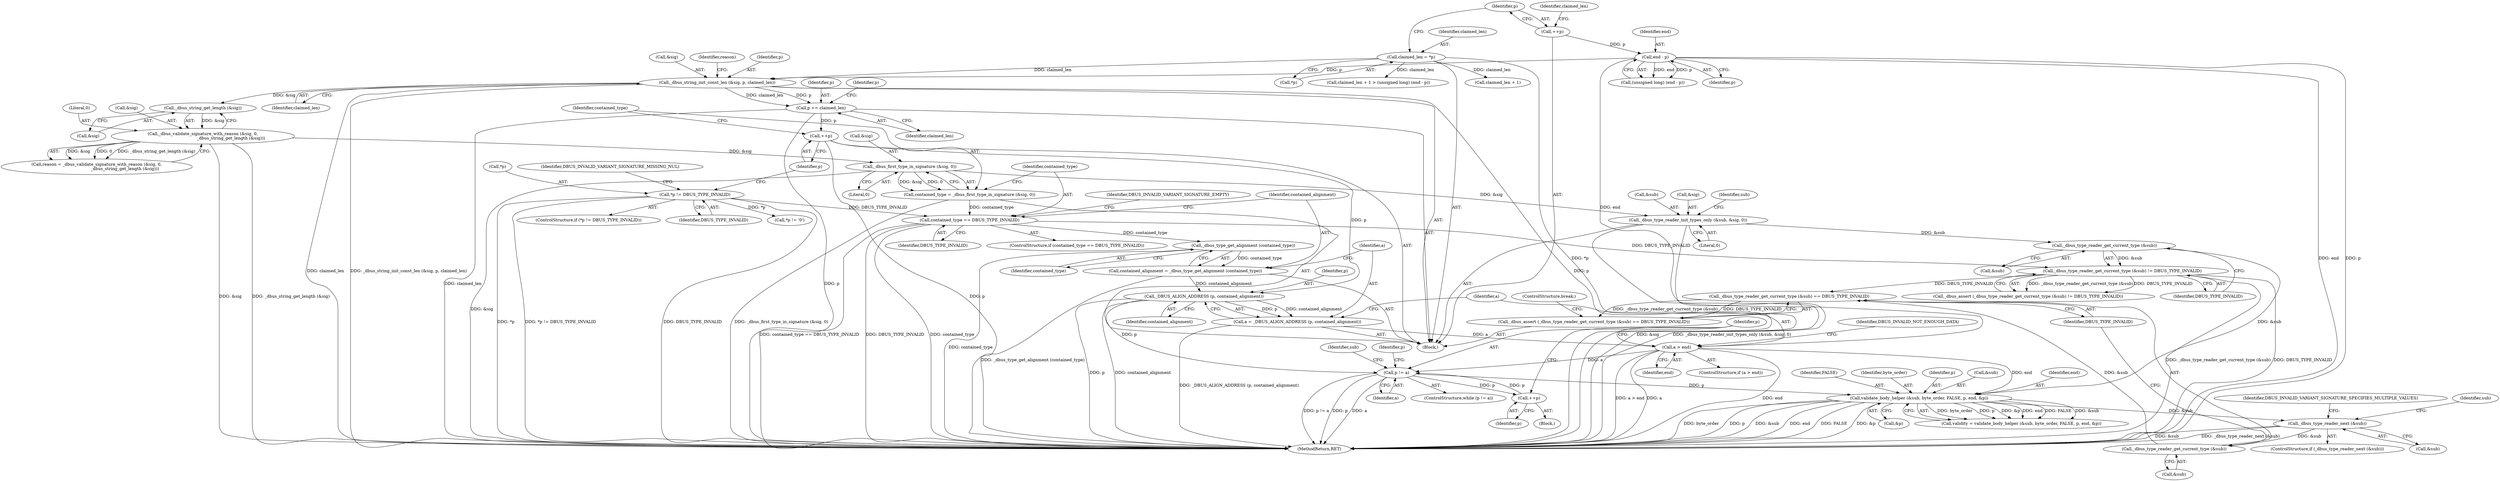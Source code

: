 digraph "0_dbus_7d65a3a6ed8815e34a99c680ac3869fde49dbbd4@API" {
"1000701" [label="(Call,_dbus_type_reader_get_current_type (&sub) == DBUS_TYPE_INVALID)"];
"1000702" [label="(Call,_dbus_type_reader_get_current_type (&sub))"];
"1000695" [label="(Call,_dbus_type_reader_next (&sub))"];
"1000679" [label="(Call,validate_body_helper (&sub, byte_order, FALSE, p, end, &p))"];
"1000673" [label="(Call,_dbus_type_reader_get_current_type (&sub))"];
"1000665" [label="(Call,_dbus_type_reader_init_types_only (&sub, &sig, 0))"];
"1000626" [label="(Call,_dbus_first_type_in_signature (&sig, 0))"];
"1000590" [label="(Call,_dbus_validate_signature_with_reason (&sig, 0,\n                                           _dbus_string_get_length (&sig)))"];
"1000594" [label="(Call,_dbus_string_get_length (&sig))"];
"1000583" [label="(Call,_dbus_string_init_const_len (&sig, p, claimed_len))"];
"1000578" [label="(Call,end - p)"];
"1000569" [label="(Call,++p)"];
"1000565" [label="(Call,claimed_len = *p)"];
"1000652" [label="(Call,p != a)"];
"1000642" [label="(Call,_DBUS_ALIGN_ADDRESS (p, contained_alignment))"];
"1000622" [label="(Call,++p)"];
"1000612" [label="(Call,p += claimed_len)"];
"1000636" [label="(Call,contained_alignment = _dbus_type_get_alignment (contained_type))"];
"1000638" [label="(Call,_dbus_type_get_alignment (contained_type))"];
"1000631" [label="(Call,contained_type == DBUS_TYPE_INVALID)"];
"1000624" [label="(Call,contained_type = _dbus_first_type_in_signature (&sig, 0))"];
"1000616" [label="(Call,*p != DBUS_TYPE_INVALID)"];
"1000663" [label="(Call,++p)"];
"1000646" [label="(Call,a > end)"];
"1000640" [label="(Call,a = _DBUS_ALIGN_ADDRESS (p, contained_alignment))"];
"1000672" [label="(Call,_dbus_type_reader_get_current_type (&sub) != DBUS_TYPE_INVALID)"];
"1000700" [label="(Call,_dbus_assert (_dbus_type_reader_get_current_type (&sub) == DBUS_TYPE_INVALID))"];
"1000572" [label="(Call,claimed_len + 1 > (unsigned long) (end - p))"];
"1000646" [label="(Call,a > end)"];
"1000618" [label="(Identifier,p)"];
"1000652" [label="(Call,p != a)"];
"1000696" [label="(Call,&sub)"];
"1000671" [label="(Call,_dbus_assert (_dbus_type_reader_get_current_type (&sub) != DBUS_TYPE_INVALID))"];
"1000695" [label="(Call,_dbus_type_reader_next (&sub))"];
"1000636" [label="(Call,contained_alignment = _dbus_type_get_alignment (contained_type))"];
"1000591" [label="(Call,&sig)"];
"1000664" [label="(Identifier,p)"];
"1000573" [label="(Call,claimed_len + 1)"];
"1000635" [label="(Identifier,DBUS_INVALID_VARIANT_SIGNATURE_EMPTY)"];
"1000587" [label="(Identifier,claimed_len)"];
"1000578" [label="(Call,end - p)"];
"1000639" [label="(Identifier,contained_type)"];
"1000647" [label="(Identifier,a)"];
"1000675" [label="(Identifier,sub)"];
"1000685" [label="(Identifier,end)"];
"1000637" [label="(Identifier,contained_alignment)"];
"1000683" [label="(Identifier,FALSE)"];
"1000617" [label="(Call,*p)"];
"1000595" [label="(Call,&sig)"];
"1000593" [label="(Literal,0)"];
"1000700" [label="(Call,_dbus_assert (_dbus_type_reader_get_current_type (&sub) == DBUS_TYPE_INVALID))"];
"1000653" [label="(Identifier,p)"];
"1000626" [label="(Call,_dbus_first_type_in_signature (&sig, 0))"];
"1000650" [label="(Identifier,DBUS_INVALID_NOT_ENOUGH_DATA)"];
"1000672" [label="(Call,_dbus_type_reader_get_current_type (&sub) != DBUS_TYPE_INVALID)"];
"1000631" [label="(Call,contained_type == DBUS_TYPE_INVALID)"];
"1000557" [label="(Block,)"];
"1000588" [label="(Call,reason = _dbus_validate_signature_with_reason (&sig, 0,\n                                           _dbus_string_get_length (&sig)))"];
"1000619" [label="(Identifier,DBUS_TYPE_INVALID)"];
"1000702" [label="(Call,_dbus_type_reader_get_current_type (&sub))"];
"1000642" [label="(Call,_DBUS_ALIGN_ADDRESS (p, contained_alignment))"];
"1000614" [label="(Identifier,claimed_len)"];
"1000682" [label="(Identifier,byte_order)"];
"1000644" [label="(Identifier,contained_alignment)"];
"1000703" [label="(Call,&sub)"];
"1000670" [label="(Literal,0)"];
"1000624" [label="(Call,contained_type = _dbus_first_type_in_signature (&sig, 0))"];
"1000677" [label="(Call,validity = validate_body_helper (&sub, byte_order, FALSE, p, end, &p))"];
"1000648" [label="(Identifier,end)"];
"1000586" [label="(Identifier,p)"];
"1000622" [label="(Call,++p)"];
"1000666" [label="(Call,&sub)"];
"1000629" [label="(Literal,0)"];
"1000574" [label="(Identifier,claimed_len)"];
"1000621" [label="(Identifier,DBUS_INVALID_VARIANT_SIGNATURE_MISSING_NUL)"];
"1000567" [label="(Call,*p)"];
"1000706" [label="(ControlStructure,break;)"];
"1000699" [label="(Identifier,DBUS_INVALID_VARIANT_SIGNATURE_SPECIFIES_MULTIPLE_VALUES)"];
"1000613" [label="(Identifier,p)"];
"1000623" [label="(Identifier,p)"];
"1000655" [label="(Block,)"];
"1000679" [label="(Call,validate_body_helper (&sub, byte_order, FALSE, p, end, &p))"];
"1000665" [label="(Call,_dbus_type_reader_init_types_only (&sub, &sig, 0))"];
"1000704" [label="(Identifier,sub)"];
"1000684" [label="(Identifier,p)"];
"1000657" [label="(Call,*p != '\0')"];
"1000705" [label="(Identifier,DBUS_TYPE_INVALID)"];
"1000663" [label="(Call,++p)"];
"1000686" [label="(Call,&p)"];
"1000579" [label="(Identifier,end)"];
"1000680" [label="(Call,&sub)"];
"1000612" [label="(Call,p += claimed_len)"];
"1000569" [label="(Call,++p)"];
"1000667" [label="(Identifier,sub)"];
"1000674" [label="(Call,&sub)"];
"1000633" [label="(Identifier,DBUS_TYPE_INVALID)"];
"1000570" [label="(Identifier,p)"];
"1000643" [label="(Identifier,p)"];
"1000576" [label="(Call,(unsigned long) (end - p))"];
"1000584" [label="(Call,&sig)"];
"1000627" [label="(Call,&sig)"];
"1000565" [label="(Call,claimed_len = *p)"];
"1000694" [label="(ControlStructure,if (_dbus_type_reader_next (&sub)))"];
"1000701" [label="(Call,_dbus_type_reader_get_current_type (&sub) == DBUS_TYPE_INVALID)"];
"1000616" [label="(Call,*p != DBUS_TYPE_INVALID)"];
"1000589" [label="(Identifier,reason)"];
"1000638" [label="(Call,_dbus_type_get_alignment (contained_type))"];
"1000632" [label="(Identifier,contained_type)"];
"1000630" [label="(ControlStructure,if (contained_type == DBUS_TYPE_INVALID))"];
"1000659" [label="(Identifier,p)"];
"1000676" [label="(Identifier,DBUS_TYPE_INVALID)"];
"1000580" [label="(Identifier,p)"];
"1000645" [label="(ControlStructure,if (a > end))"];
"1000654" [label="(Identifier,a)"];
"1000625" [label="(Identifier,contained_type)"];
"1000651" [label="(ControlStructure,while (p != a))"];
"1000673" [label="(Call,_dbus_type_reader_get_current_type (&sub))"];
"1000566" [label="(Identifier,claimed_len)"];
"1000668" [label="(Call,&sig)"];
"1000640" [label="(Call,a = _DBUS_ALIGN_ADDRESS (p, contained_alignment))"];
"1000615" [label="(ControlStructure,if (*p != DBUS_TYPE_INVALID))"];
"1000770" [label="(MethodReturn,RET)"];
"1000583" [label="(Call,_dbus_string_init_const_len (&sig, p, claimed_len))"];
"1000590" [label="(Call,_dbus_validate_signature_with_reason (&sig, 0,\n                                           _dbus_string_get_length (&sig)))"];
"1000641" [label="(Identifier,a)"];
"1000594" [label="(Call,_dbus_string_get_length (&sig))"];
"1000701" -> "1000700"  [label="AST: "];
"1000701" -> "1000705"  [label="CFG: "];
"1000702" -> "1000701"  [label="AST: "];
"1000705" -> "1000701"  [label="AST: "];
"1000700" -> "1000701"  [label="CFG: "];
"1000701" -> "1000700"  [label="DDG: _dbus_type_reader_get_current_type (&sub)"];
"1000701" -> "1000700"  [label="DDG: DBUS_TYPE_INVALID"];
"1000702" -> "1000701"  [label="DDG: &sub"];
"1000672" -> "1000701"  [label="DDG: DBUS_TYPE_INVALID"];
"1000702" -> "1000703"  [label="CFG: "];
"1000703" -> "1000702"  [label="AST: "];
"1000705" -> "1000702"  [label="CFG: "];
"1000695" -> "1000702"  [label="DDG: &sub"];
"1000695" -> "1000694"  [label="AST: "];
"1000695" -> "1000696"  [label="CFG: "];
"1000696" -> "1000695"  [label="AST: "];
"1000699" -> "1000695"  [label="CFG: "];
"1000704" -> "1000695"  [label="CFG: "];
"1000695" -> "1000770"  [label="DDG: _dbus_type_reader_next (&sub)"];
"1000695" -> "1000770"  [label="DDG: &sub"];
"1000679" -> "1000695"  [label="DDG: &sub"];
"1000679" -> "1000677"  [label="AST: "];
"1000679" -> "1000686"  [label="CFG: "];
"1000680" -> "1000679"  [label="AST: "];
"1000682" -> "1000679"  [label="AST: "];
"1000683" -> "1000679"  [label="AST: "];
"1000684" -> "1000679"  [label="AST: "];
"1000685" -> "1000679"  [label="AST: "];
"1000686" -> "1000679"  [label="AST: "];
"1000677" -> "1000679"  [label="CFG: "];
"1000679" -> "1000770"  [label="DDG: byte_order"];
"1000679" -> "1000770"  [label="DDG: p"];
"1000679" -> "1000770"  [label="DDG: &sub"];
"1000679" -> "1000770"  [label="DDG: end"];
"1000679" -> "1000770"  [label="DDG: FALSE"];
"1000679" -> "1000770"  [label="DDG: &p"];
"1000679" -> "1000677"  [label="DDG: byte_order"];
"1000679" -> "1000677"  [label="DDG: p"];
"1000679" -> "1000677"  [label="DDG: &p"];
"1000679" -> "1000677"  [label="DDG: end"];
"1000679" -> "1000677"  [label="DDG: FALSE"];
"1000679" -> "1000677"  [label="DDG: &sub"];
"1000673" -> "1000679"  [label="DDG: &sub"];
"1000652" -> "1000679"  [label="DDG: p"];
"1000646" -> "1000679"  [label="DDG: end"];
"1000673" -> "1000672"  [label="AST: "];
"1000673" -> "1000674"  [label="CFG: "];
"1000674" -> "1000673"  [label="AST: "];
"1000676" -> "1000673"  [label="CFG: "];
"1000673" -> "1000672"  [label="DDG: &sub"];
"1000665" -> "1000673"  [label="DDG: &sub"];
"1000665" -> "1000557"  [label="AST: "];
"1000665" -> "1000670"  [label="CFG: "];
"1000666" -> "1000665"  [label="AST: "];
"1000668" -> "1000665"  [label="AST: "];
"1000670" -> "1000665"  [label="AST: "];
"1000675" -> "1000665"  [label="CFG: "];
"1000665" -> "1000770"  [label="DDG: &sig"];
"1000665" -> "1000770"  [label="DDG: _dbus_type_reader_init_types_only (&sub, &sig, 0)"];
"1000626" -> "1000665"  [label="DDG: &sig"];
"1000626" -> "1000624"  [label="AST: "];
"1000626" -> "1000629"  [label="CFG: "];
"1000627" -> "1000626"  [label="AST: "];
"1000629" -> "1000626"  [label="AST: "];
"1000624" -> "1000626"  [label="CFG: "];
"1000626" -> "1000770"  [label="DDG: &sig"];
"1000626" -> "1000624"  [label="DDG: &sig"];
"1000626" -> "1000624"  [label="DDG: 0"];
"1000590" -> "1000626"  [label="DDG: &sig"];
"1000590" -> "1000588"  [label="AST: "];
"1000590" -> "1000594"  [label="CFG: "];
"1000591" -> "1000590"  [label="AST: "];
"1000593" -> "1000590"  [label="AST: "];
"1000594" -> "1000590"  [label="AST: "];
"1000588" -> "1000590"  [label="CFG: "];
"1000590" -> "1000770"  [label="DDG: &sig"];
"1000590" -> "1000770"  [label="DDG: _dbus_string_get_length (&sig)"];
"1000590" -> "1000588"  [label="DDG: &sig"];
"1000590" -> "1000588"  [label="DDG: 0"];
"1000590" -> "1000588"  [label="DDG: _dbus_string_get_length (&sig)"];
"1000594" -> "1000590"  [label="DDG: &sig"];
"1000594" -> "1000595"  [label="CFG: "];
"1000595" -> "1000594"  [label="AST: "];
"1000583" -> "1000594"  [label="DDG: &sig"];
"1000583" -> "1000557"  [label="AST: "];
"1000583" -> "1000587"  [label="CFG: "];
"1000584" -> "1000583"  [label="AST: "];
"1000586" -> "1000583"  [label="AST: "];
"1000587" -> "1000583"  [label="AST: "];
"1000589" -> "1000583"  [label="CFG: "];
"1000583" -> "1000770"  [label="DDG: _dbus_string_init_const_len (&sig, p, claimed_len)"];
"1000583" -> "1000770"  [label="DDG: p"];
"1000583" -> "1000770"  [label="DDG: claimed_len"];
"1000578" -> "1000583"  [label="DDG: p"];
"1000565" -> "1000583"  [label="DDG: claimed_len"];
"1000583" -> "1000612"  [label="DDG: claimed_len"];
"1000583" -> "1000612"  [label="DDG: p"];
"1000578" -> "1000576"  [label="AST: "];
"1000578" -> "1000580"  [label="CFG: "];
"1000579" -> "1000578"  [label="AST: "];
"1000580" -> "1000578"  [label="AST: "];
"1000576" -> "1000578"  [label="CFG: "];
"1000578" -> "1000770"  [label="DDG: end"];
"1000578" -> "1000770"  [label="DDG: p"];
"1000578" -> "1000576"  [label="DDG: end"];
"1000578" -> "1000576"  [label="DDG: p"];
"1000569" -> "1000578"  [label="DDG: p"];
"1000578" -> "1000646"  [label="DDG: end"];
"1000569" -> "1000557"  [label="AST: "];
"1000569" -> "1000570"  [label="CFG: "];
"1000570" -> "1000569"  [label="AST: "];
"1000574" -> "1000569"  [label="CFG: "];
"1000565" -> "1000557"  [label="AST: "];
"1000565" -> "1000567"  [label="CFG: "];
"1000566" -> "1000565"  [label="AST: "];
"1000567" -> "1000565"  [label="AST: "];
"1000570" -> "1000565"  [label="CFG: "];
"1000565" -> "1000770"  [label="DDG: *p"];
"1000565" -> "1000572"  [label="DDG: claimed_len"];
"1000565" -> "1000573"  [label="DDG: claimed_len"];
"1000652" -> "1000651"  [label="AST: "];
"1000652" -> "1000654"  [label="CFG: "];
"1000653" -> "1000652"  [label="AST: "];
"1000654" -> "1000652"  [label="AST: "];
"1000659" -> "1000652"  [label="CFG: "];
"1000667" -> "1000652"  [label="CFG: "];
"1000652" -> "1000770"  [label="DDG: p != a"];
"1000652" -> "1000770"  [label="DDG: p"];
"1000652" -> "1000770"  [label="DDG: a"];
"1000642" -> "1000652"  [label="DDG: p"];
"1000663" -> "1000652"  [label="DDG: p"];
"1000646" -> "1000652"  [label="DDG: a"];
"1000652" -> "1000663"  [label="DDG: p"];
"1000642" -> "1000640"  [label="AST: "];
"1000642" -> "1000644"  [label="CFG: "];
"1000643" -> "1000642"  [label="AST: "];
"1000644" -> "1000642"  [label="AST: "];
"1000640" -> "1000642"  [label="CFG: "];
"1000642" -> "1000770"  [label="DDG: p"];
"1000642" -> "1000770"  [label="DDG: contained_alignment"];
"1000642" -> "1000640"  [label="DDG: p"];
"1000642" -> "1000640"  [label="DDG: contained_alignment"];
"1000622" -> "1000642"  [label="DDG: p"];
"1000636" -> "1000642"  [label="DDG: contained_alignment"];
"1000622" -> "1000557"  [label="AST: "];
"1000622" -> "1000623"  [label="CFG: "];
"1000623" -> "1000622"  [label="AST: "];
"1000625" -> "1000622"  [label="CFG: "];
"1000622" -> "1000770"  [label="DDG: p"];
"1000612" -> "1000622"  [label="DDG: p"];
"1000612" -> "1000557"  [label="AST: "];
"1000612" -> "1000614"  [label="CFG: "];
"1000613" -> "1000612"  [label="AST: "];
"1000614" -> "1000612"  [label="AST: "];
"1000618" -> "1000612"  [label="CFG: "];
"1000612" -> "1000770"  [label="DDG: claimed_len"];
"1000612" -> "1000770"  [label="DDG: p"];
"1000636" -> "1000557"  [label="AST: "];
"1000636" -> "1000638"  [label="CFG: "];
"1000637" -> "1000636"  [label="AST: "];
"1000638" -> "1000636"  [label="AST: "];
"1000641" -> "1000636"  [label="CFG: "];
"1000636" -> "1000770"  [label="DDG: _dbus_type_get_alignment (contained_type)"];
"1000638" -> "1000636"  [label="DDG: contained_type"];
"1000638" -> "1000639"  [label="CFG: "];
"1000639" -> "1000638"  [label="AST: "];
"1000638" -> "1000770"  [label="DDG: contained_type"];
"1000631" -> "1000638"  [label="DDG: contained_type"];
"1000631" -> "1000630"  [label="AST: "];
"1000631" -> "1000633"  [label="CFG: "];
"1000632" -> "1000631"  [label="AST: "];
"1000633" -> "1000631"  [label="AST: "];
"1000635" -> "1000631"  [label="CFG: "];
"1000637" -> "1000631"  [label="CFG: "];
"1000631" -> "1000770"  [label="DDG: contained_type"];
"1000631" -> "1000770"  [label="DDG: DBUS_TYPE_INVALID"];
"1000631" -> "1000770"  [label="DDG: contained_type == DBUS_TYPE_INVALID"];
"1000624" -> "1000631"  [label="DDG: contained_type"];
"1000616" -> "1000631"  [label="DDG: DBUS_TYPE_INVALID"];
"1000631" -> "1000672"  [label="DDG: DBUS_TYPE_INVALID"];
"1000624" -> "1000557"  [label="AST: "];
"1000625" -> "1000624"  [label="AST: "];
"1000632" -> "1000624"  [label="CFG: "];
"1000624" -> "1000770"  [label="DDG: _dbus_first_type_in_signature (&sig, 0)"];
"1000616" -> "1000615"  [label="AST: "];
"1000616" -> "1000619"  [label="CFG: "];
"1000617" -> "1000616"  [label="AST: "];
"1000619" -> "1000616"  [label="AST: "];
"1000621" -> "1000616"  [label="CFG: "];
"1000623" -> "1000616"  [label="CFG: "];
"1000616" -> "1000770"  [label="DDG: *p"];
"1000616" -> "1000770"  [label="DDG: *p != DBUS_TYPE_INVALID"];
"1000616" -> "1000770"  [label="DDG: DBUS_TYPE_INVALID"];
"1000616" -> "1000657"  [label="DDG: *p"];
"1000663" -> "1000655"  [label="AST: "];
"1000663" -> "1000664"  [label="CFG: "];
"1000664" -> "1000663"  [label="AST: "];
"1000653" -> "1000663"  [label="CFG: "];
"1000646" -> "1000645"  [label="AST: "];
"1000646" -> "1000648"  [label="CFG: "];
"1000647" -> "1000646"  [label="AST: "];
"1000648" -> "1000646"  [label="AST: "];
"1000650" -> "1000646"  [label="CFG: "];
"1000653" -> "1000646"  [label="CFG: "];
"1000646" -> "1000770"  [label="DDG: a > end"];
"1000646" -> "1000770"  [label="DDG: a"];
"1000646" -> "1000770"  [label="DDG: end"];
"1000640" -> "1000646"  [label="DDG: a"];
"1000640" -> "1000557"  [label="AST: "];
"1000641" -> "1000640"  [label="AST: "];
"1000647" -> "1000640"  [label="CFG: "];
"1000640" -> "1000770"  [label="DDG: _DBUS_ALIGN_ADDRESS (p, contained_alignment)"];
"1000672" -> "1000671"  [label="AST: "];
"1000672" -> "1000676"  [label="CFG: "];
"1000676" -> "1000672"  [label="AST: "];
"1000671" -> "1000672"  [label="CFG: "];
"1000672" -> "1000770"  [label="DDG: DBUS_TYPE_INVALID"];
"1000672" -> "1000770"  [label="DDG: _dbus_type_reader_get_current_type (&sub)"];
"1000672" -> "1000671"  [label="DDG: _dbus_type_reader_get_current_type (&sub)"];
"1000672" -> "1000671"  [label="DDG: DBUS_TYPE_INVALID"];
"1000700" -> "1000557"  [label="AST: "];
"1000706" -> "1000700"  [label="CFG: "];
}
